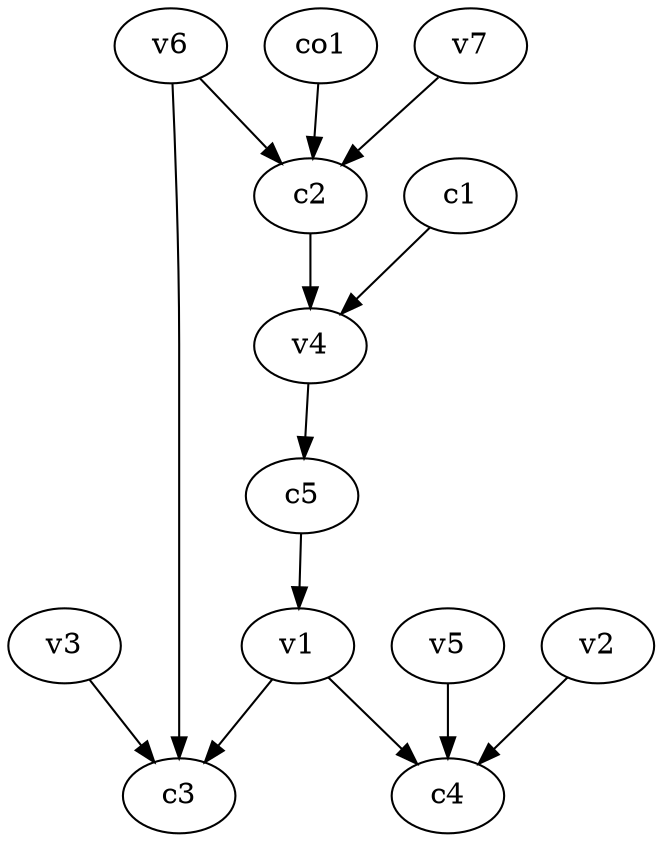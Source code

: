 strict digraph  {
c1;
c2;
c3;
c4;
c5;
v1;
v2;
v3;
v4;
v5;
v6;
v7;
co1;
c1 -> v4  [weight=1];
c2 -> v4  [weight=1];
c5 -> v1  [weight=1];
v1 -> c4  [weight=1];
v1 -> c3  [weight=1];
v2 -> c4  [weight=1];
v3 -> c3  [weight=1];
v4 -> c5  [weight=1];
v5 -> c4  [weight=1];
v6 -> c3  [weight=1];
v6 -> c2  [weight=1];
v7 -> c2  [weight=1];
co1 -> c2  [weight=1];
}
